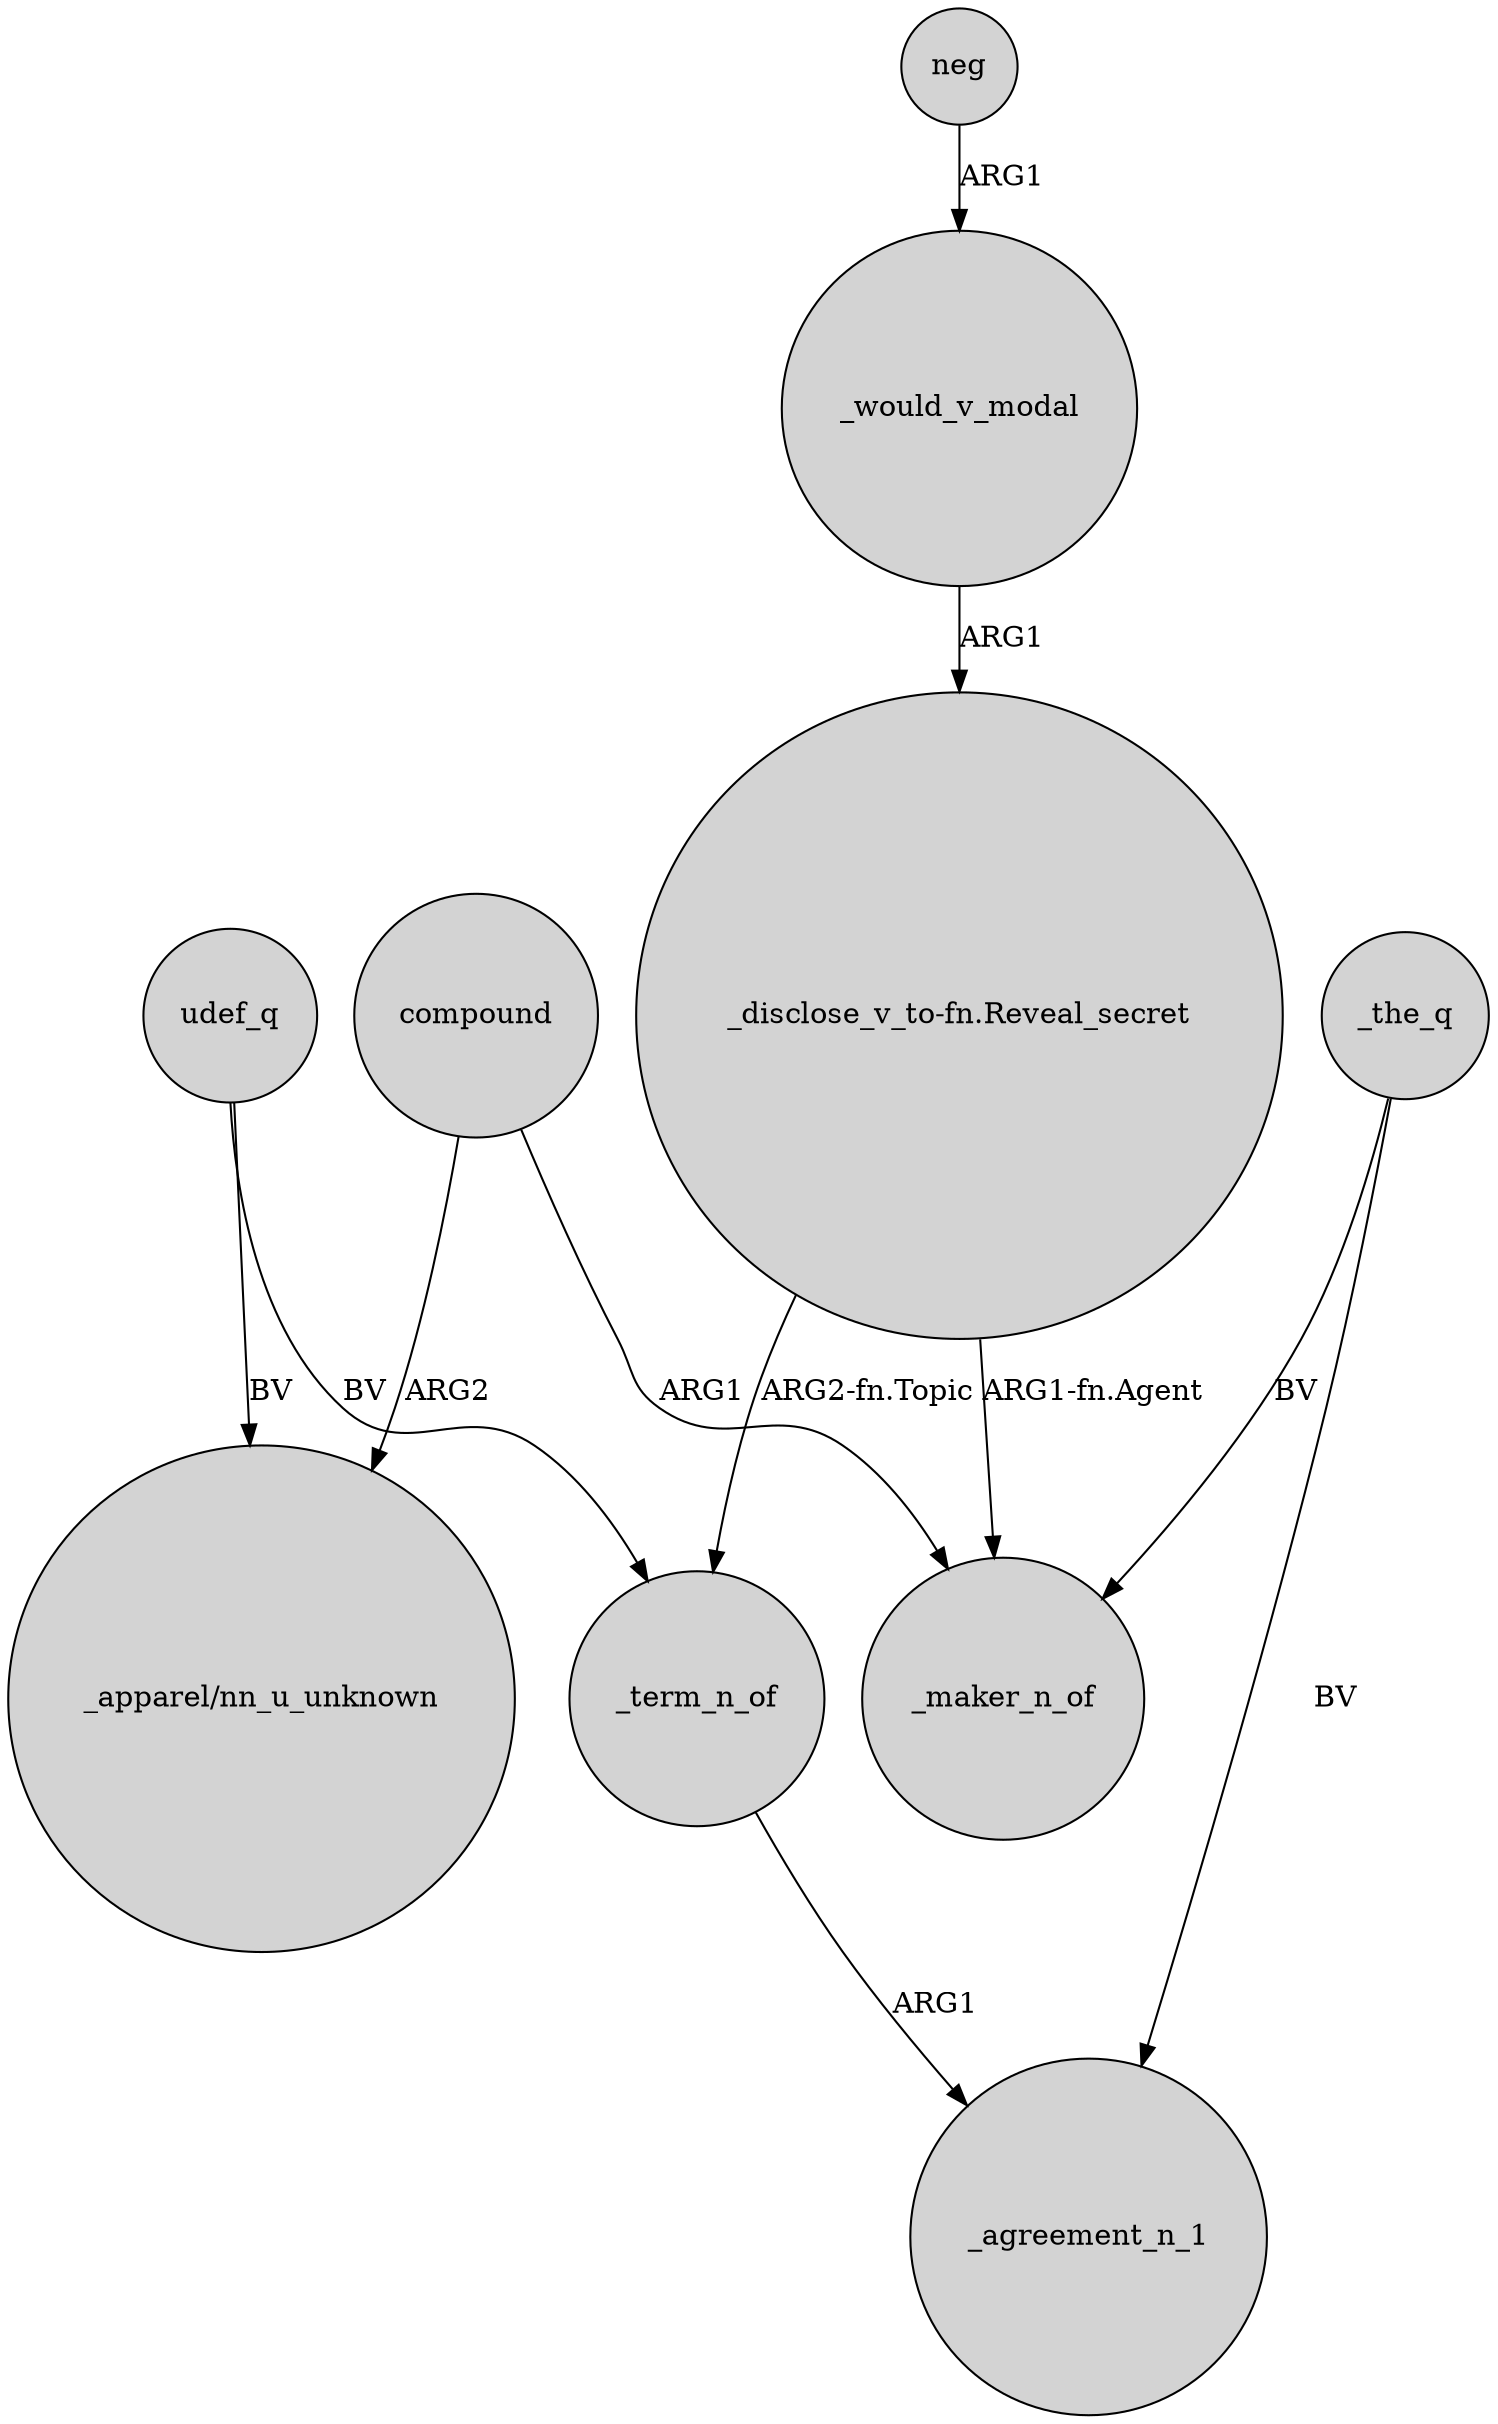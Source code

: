 digraph {
	node [shape=circle style=filled]
	udef_q -> "_apparel/nn_u_unknown" [label=BV]
	_the_q -> _agreement_n_1 [label=BV]
	compound -> _maker_n_of [label=ARG1]
	neg -> _would_v_modal [label=ARG1]
	_term_n_of -> _agreement_n_1 [label=ARG1]
	_the_q -> _maker_n_of [label=BV]
	"_disclose_v_to-fn.Reveal_secret" -> _term_n_of [label="ARG2-fn.Topic"]
	udef_q -> _term_n_of [label=BV]
	"_disclose_v_to-fn.Reveal_secret" -> _maker_n_of [label="ARG1-fn.Agent"]
	_would_v_modal -> "_disclose_v_to-fn.Reveal_secret" [label=ARG1]
	compound -> "_apparel/nn_u_unknown" [label=ARG2]
}
